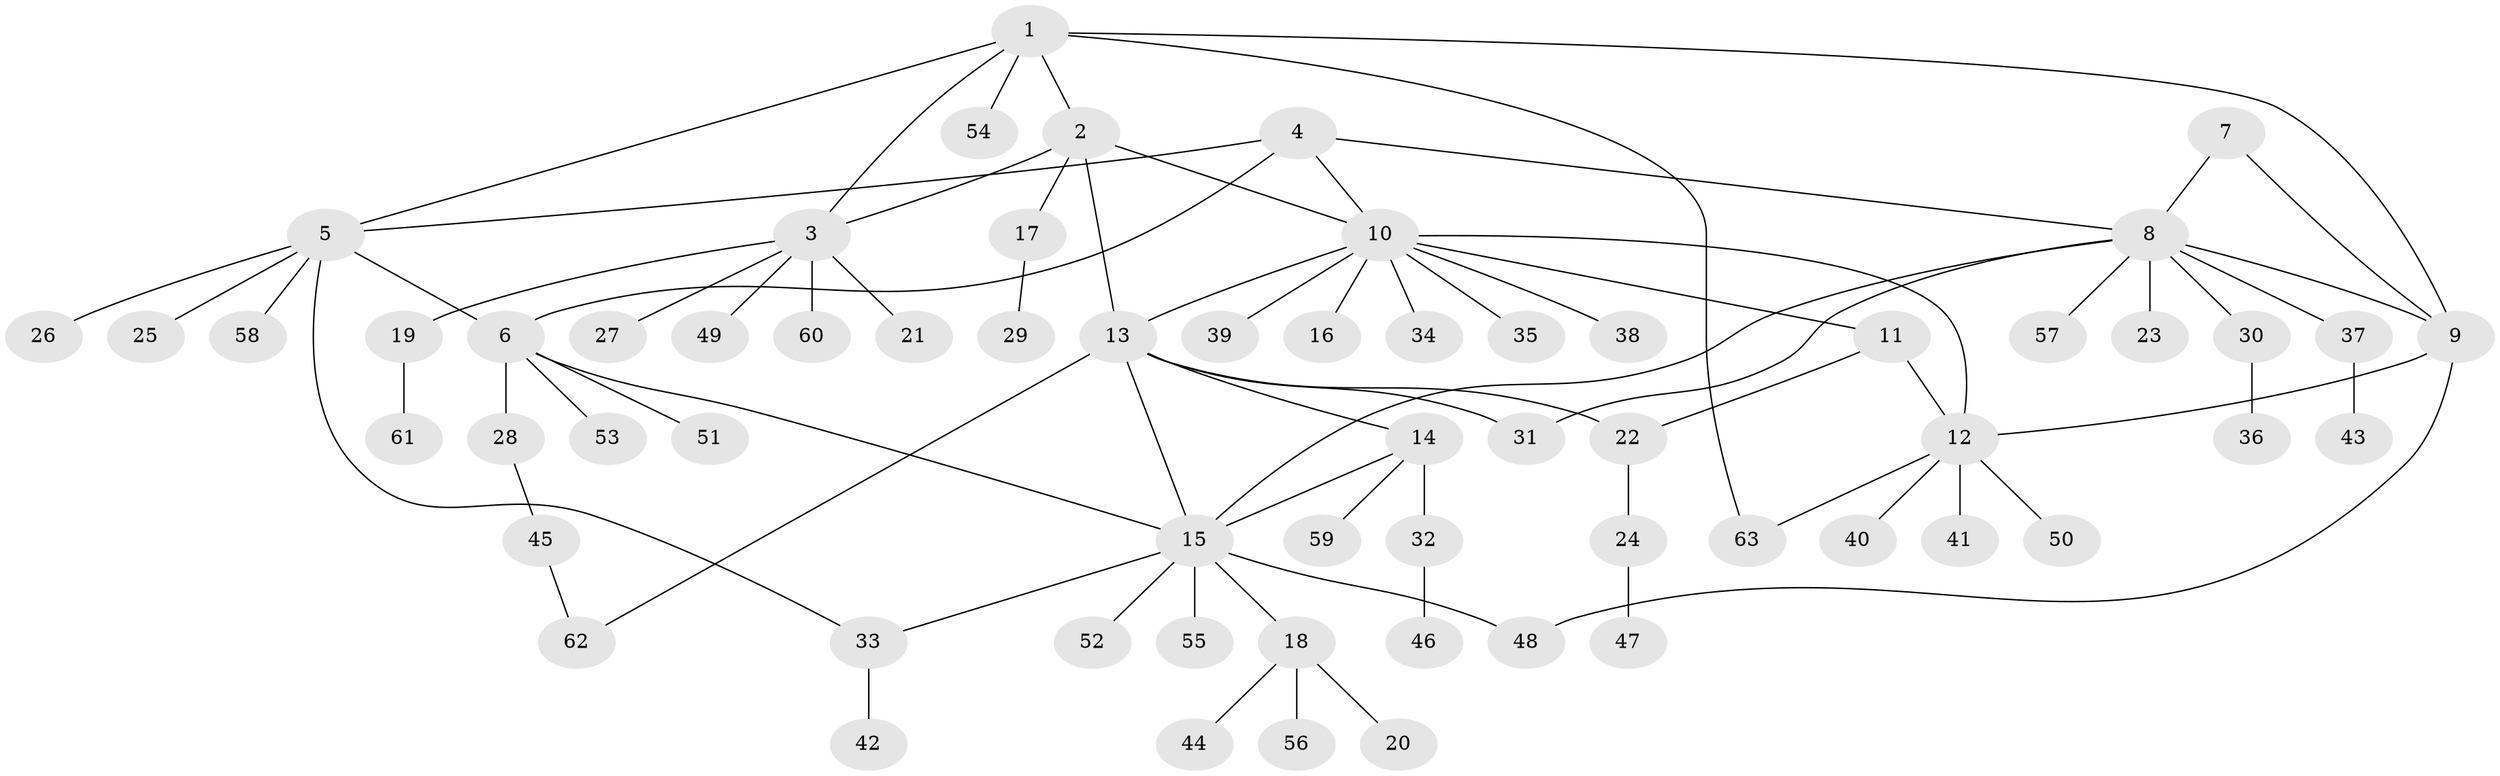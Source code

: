 // Generated by graph-tools (version 1.1) at 2025/50/03/09/25 03:50:27]
// undirected, 63 vertices, 79 edges
graph export_dot {
graph [start="1"]
  node [color=gray90,style=filled];
  1;
  2;
  3;
  4;
  5;
  6;
  7;
  8;
  9;
  10;
  11;
  12;
  13;
  14;
  15;
  16;
  17;
  18;
  19;
  20;
  21;
  22;
  23;
  24;
  25;
  26;
  27;
  28;
  29;
  30;
  31;
  32;
  33;
  34;
  35;
  36;
  37;
  38;
  39;
  40;
  41;
  42;
  43;
  44;
  45;
  46;
  47;
  48;
  49;
  50;
  51;
  52;
  53;
  54;
  55;
  56;
  57;
  58;
  59;
  60;
  61;
  62;
  63;
  1 -- 2;
  1 -- 3;
  1 -- 5;
  1 -- 9;
  1 -- 54;
  1 -- 63;
  2 -- 3;
  2 -- 10;
  2 -- 13;
  2 -- 17;
  3 -- 19;
  3 -- 21;
  3 -- 27;
  3 -- 49;
  3 -- 60;
  4 -- 5;
  4 -- 6;
  4 -- 8;
  4 -- 10;
  5 -- 6;
  5 -- 25;
  5 -- 26;
  5 -- 33;
  5 -- 58;
  6 -- 15;
  6 -- 28;
  6 -- 51;
  6 -- 53;
  7 -- 8;
  7 -- 9;
  8 -- 9;
  8 -- 15;
  8 -- 23;
  8 -- 30;
  8 -- 31;
  8 -- 37;
  8 -- 57;
  9 -- 12;
  9 -- 48;
  10 -- 11;
  10 -- 12;
  10 -- 13;
  10 -- 16;
  10 -- 34;
  10 -- 35;
  10 -- 38;
  10 -- 39;
  11 -- 12;
  11 -- 22;
  12 -- 40;
  12 -- 41;
  12 -- 50;
  12 -- 63;
  13 -- 14;
  13 -- 15;
  13 -- 22;
  13 -- 31;
  13 -- 62;
  14 -- 15;
  14 -- 32;
  14 -- 59;
  15 -- 18;
  15 -- 33;
  15 -- 48;
  15 -- 52;
  15 -- 55;
  17 -- 29;
  18 -- 20;
  18 -- 44;
  18 -- 56;
  19 -- 61;
  22 -- 24;
  24 -- 47;
  28 -- 45;
  30 -- 36;
  32 -- 46;
  33 -- 42;
  37 -- 43;
  45 -- 62;
}
